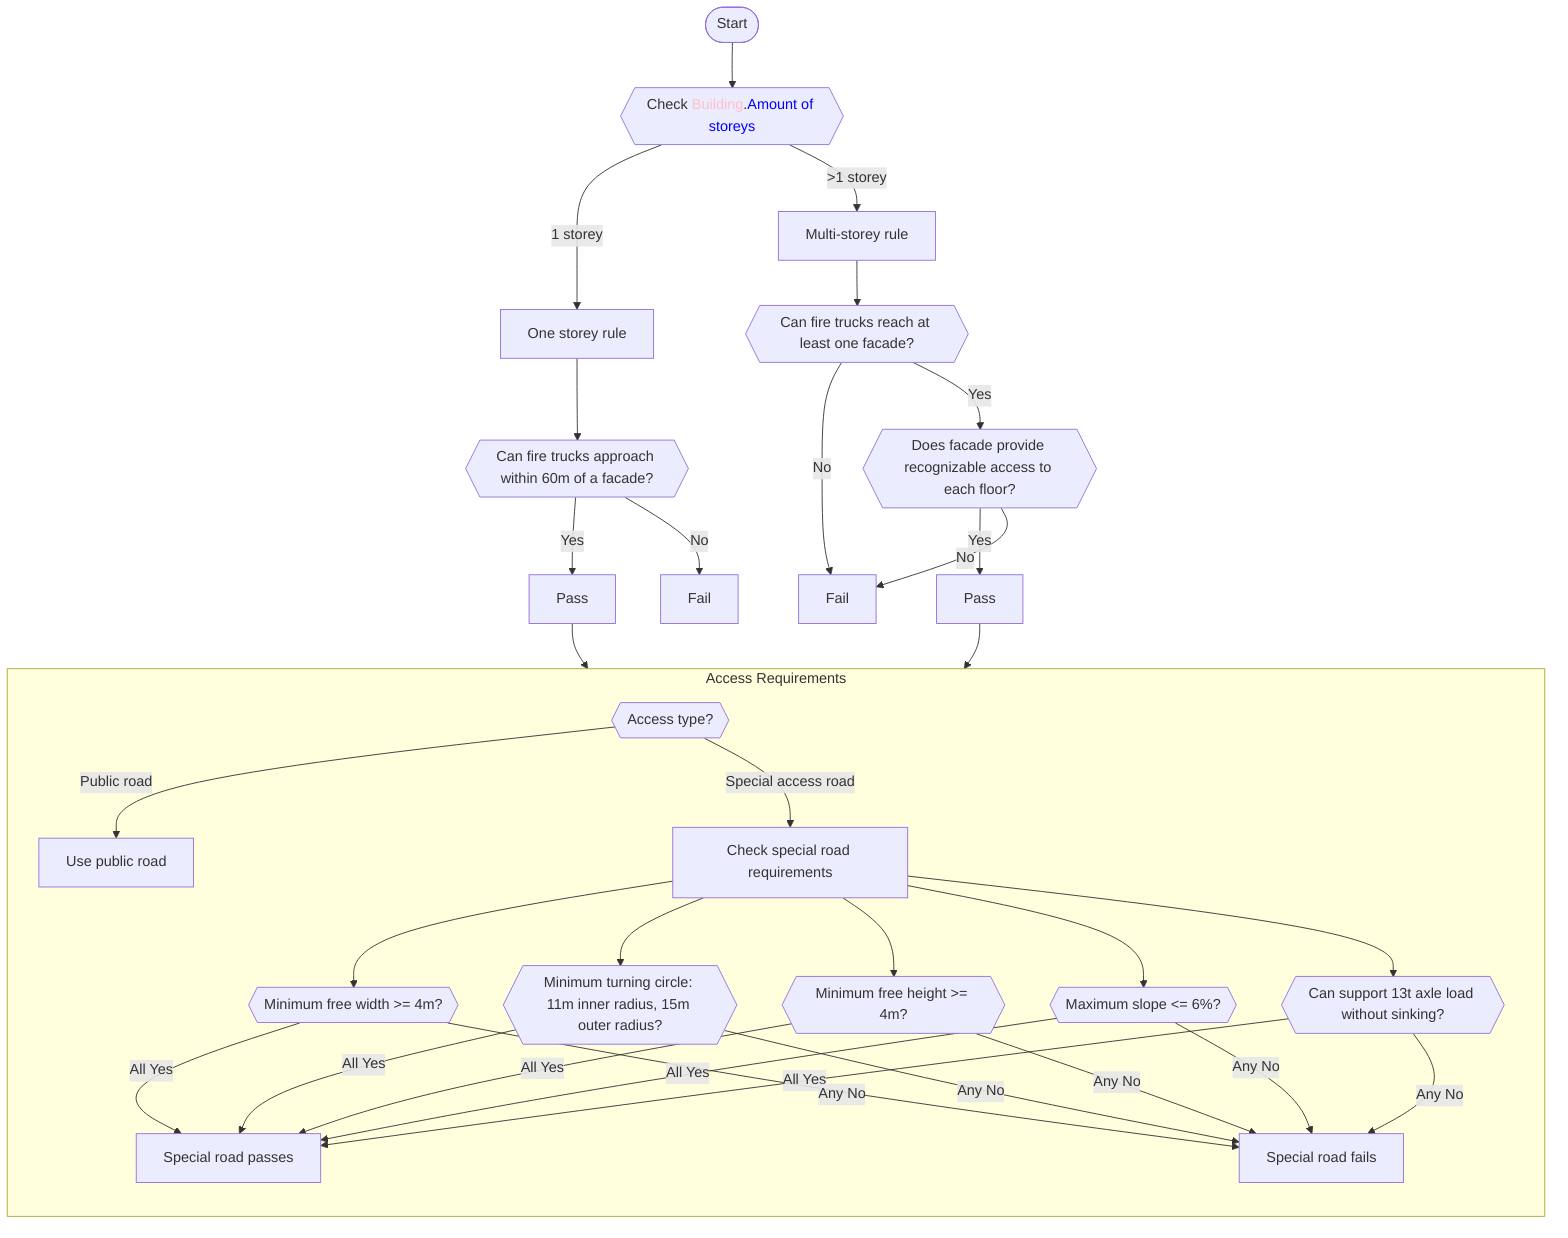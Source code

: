 graph TD
    start(["Start"])
    --> check_floors{{"Check <font color='pink'>Building</font>.<font color='blue'>Amount of storeys</font>"}}
    
    check_floors -->|1 storey| one_storey["One storey rule"]
    check_floors -->|>1 storey| multi_storey["Multi-storey rule"]
    
    one_storey --> check_distance{{"Can fire trucks approach within 60m of a facade?"}}
    check_distance -->|Yes| one_storey_pass["Pass"]
    check_distance -->|No| one_storey_fail["Fail"]
    
    multi_storey --> check_access{{"Can fire trucks reach at least one facade?"}}
    check_access -->|No| multi_storey_fail["Fail"]
    check_access -->|Yes| check_entry{{"Does facade provide recognizable access to each floor?"}}
    check_entry -->|Yes| multi_storey_pass["Pass"]
    check_entry -->|No| multi_storey_fail["Fail"]
    
    subgraph access_requirements ["Access Requirements"]
        direction TB
        check_access_type{{"Access type?"}}
        check_access_type -->|Public road| public_road["Use public road"]
        check_access_type -->|Special access road| special_road["Check special road requirements"]
        
        special_road --> check_width{{"Minimum free width >= 4m?"}}
        special_road --> check_turning_circle{{"Minimum turning circle: 11m inner radius, 15m outer radius?"}}
        special_road --> check_height{{"Minimum free height >= 4m?"}}
        special_road --> check_slope{{"Maximum slope <= 6%?"}}
        special_road --> check_load{{"Can support 13t axle load without sinking?"}}
        
        check_width & check_turning_circle & check_height & check_slope & check_load -->|All Yes| special_road_pass["Special road passes"]
        check_width & check_turning_circle & check_height & check_slope & check_load -->|Any No| special_road_fail["Special road fails"]
    end
    
    multi_storey_pass --> access_requirements
    one_storey_pass --> access_requirements
    
    classDef object fill:#ffc0cb,stroke:#333,stroke-width:2px;
    classDef property fill:#add8e6,stroke:#333,stroke-width:2px;
    class Building,Road object;
    class Amount_of_storeys,Distance property;